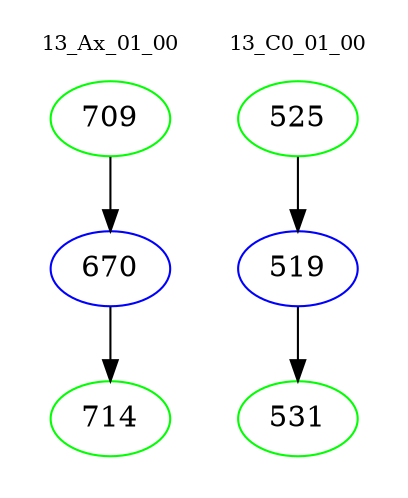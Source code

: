 digraph{
subgraph cluster_0 {
color = white
label = "13_Ax_01_00";
fontsize=10;
T0_709 [label="709", color="green"]
T0_709 -> T0_670 [color="black"]
T0_670 [label="670", color="blue"]
T0_670 -> T0_714 [color="black"]
T0_714 [label="714", color="green"]
}
subgraph cluster_1 {
color = white
label = "13_C0_01_00";
fontsize=10;
T1_525 [label="525", color="green"]
T1_525 -> T1_519 [color="black"]
T1_519 [label="519", color="blue"]
T1_519 -> T1_531 [color="black"]
T1_531 [label="531", color="green"]
}
}
